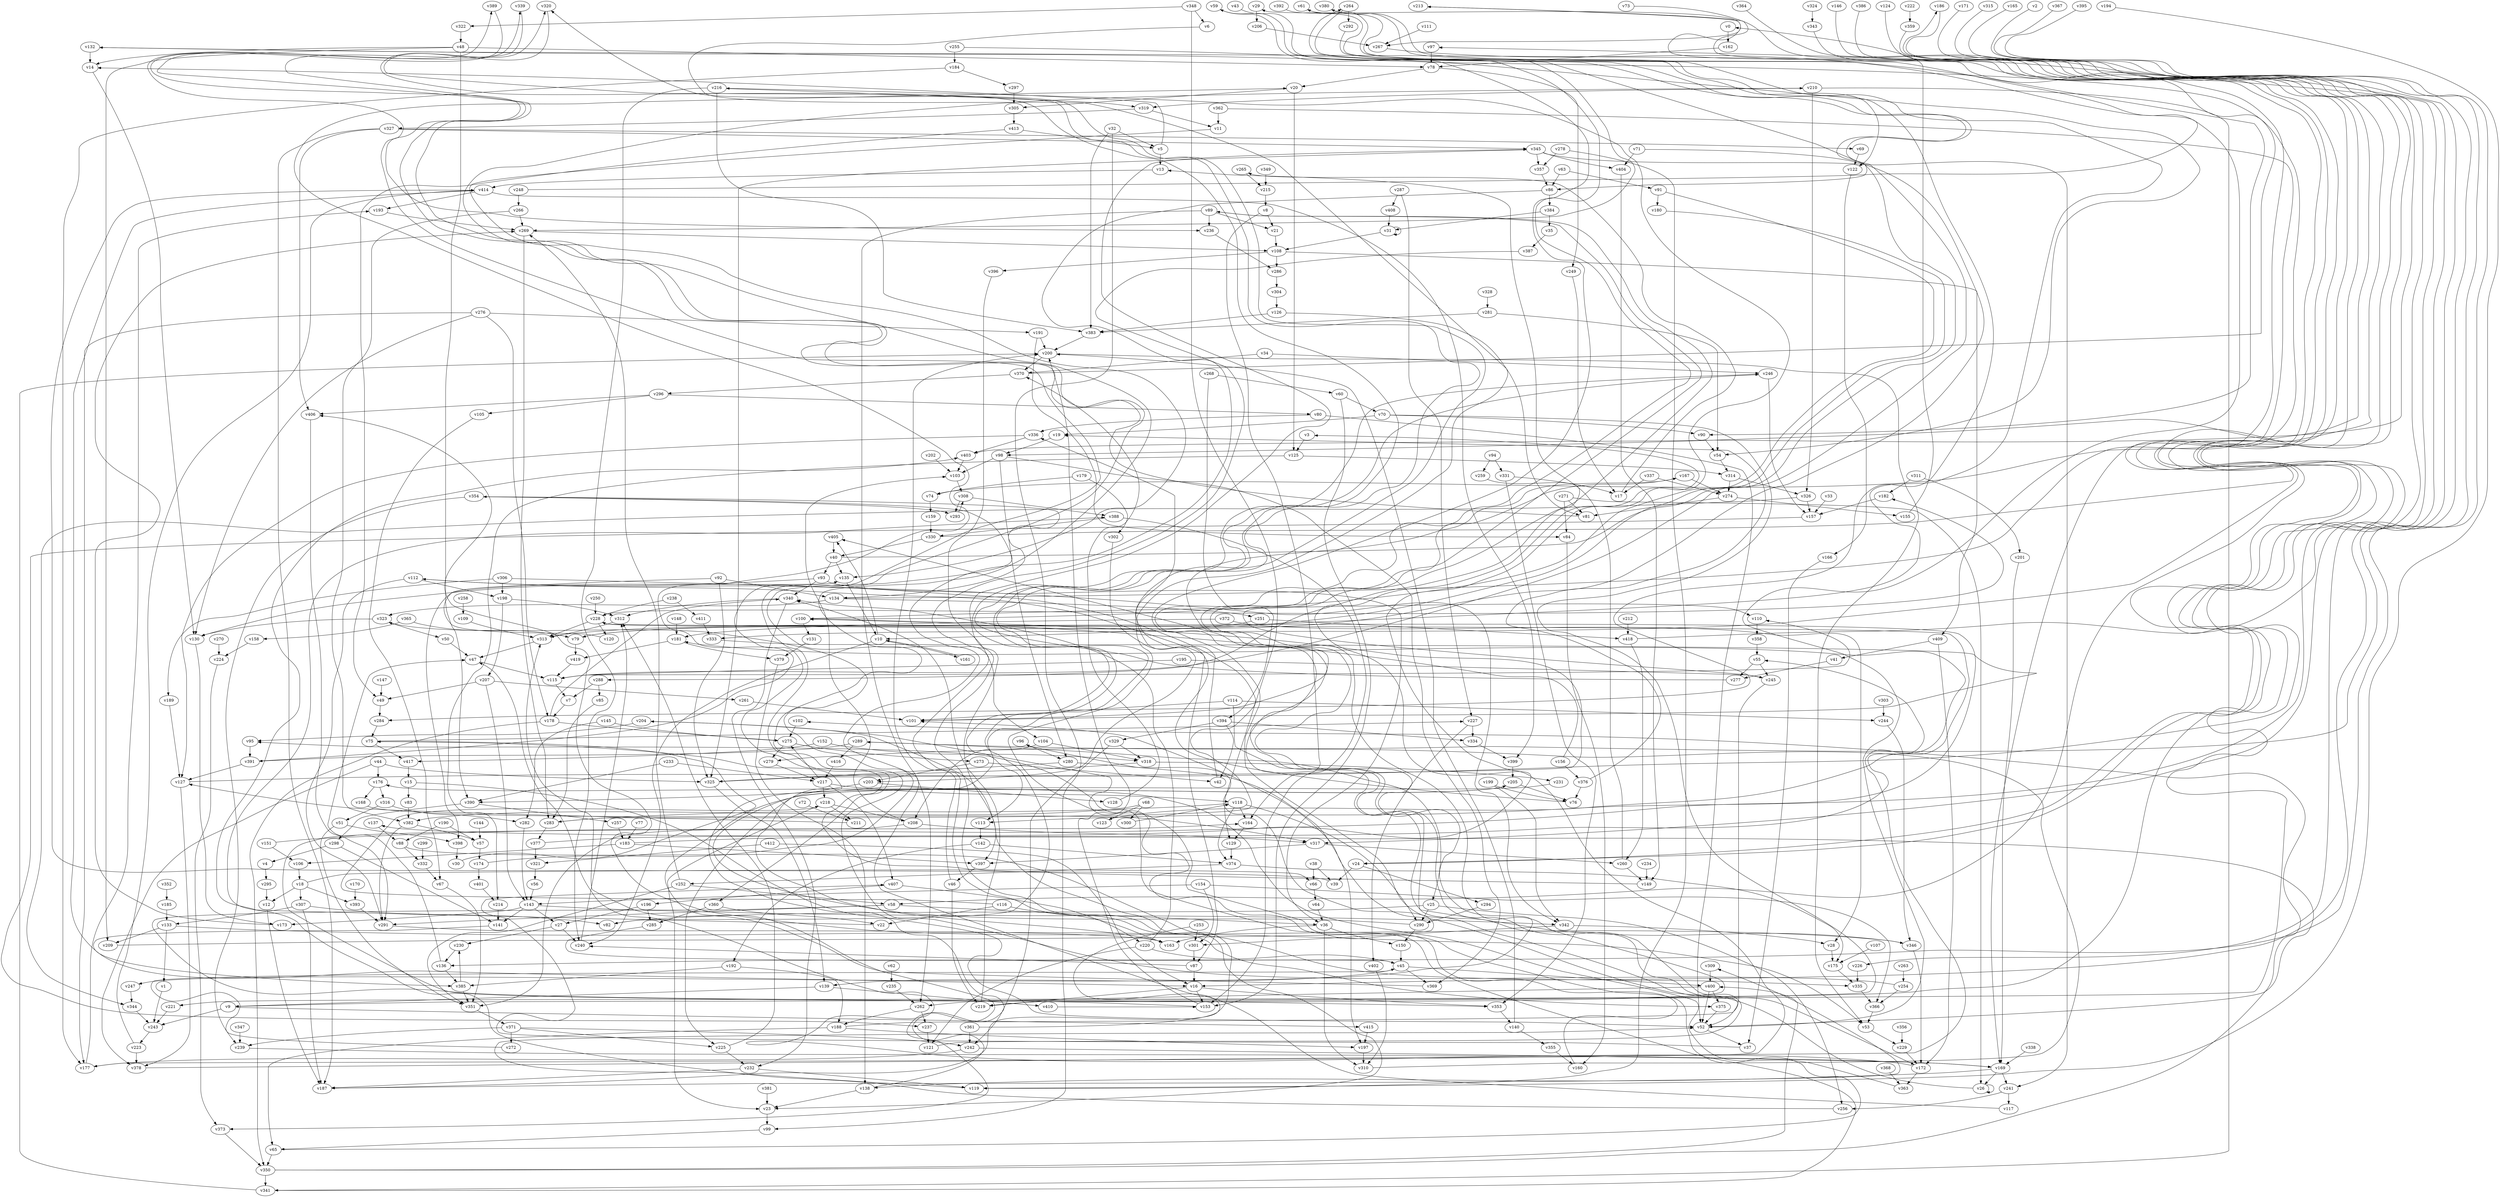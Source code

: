 // Benchmark game 624 - 420 vertices
// time_bound: 167
// targets: v167
digraph G {
    v0 [name="v0", player=0];
    v1 [name="v1", player=0];
    v2 [name="v2", player=0];
    v3 [name="v3", player=1];
    v4 [name="v4", player=1];
    v5 [name="v5", player=1];
    v6 [name="v6", player=0];
    v7 [name="v7", player=1];
    v8 [name="v8", player=0];
    v9 [name="v9", player=1];
    v10 [name="v10", player=1];
    v11 [name="v11", player=1];
    v12 [name="v12", player=1];
    v13 [name="v13", player=1];
    v14 [name="v14", player=0];
    v15 [name="v15", player=0];
    v16 [name="v16", player=1];
    v17 [name="v17", player=1];
    v18 [name="v18", player=1];
    v19 [name="v19", player=1];
    v20 [name="v20", player=1];
    v21 [name="v21", player=1];
    v22 [name="v22", player=1];
    v23 [name="v23", player=1];
    v24 [name="v24", player=1];
    v25 [name="v25", player=1];
    v26 [name="v26", player=0];
    v27 [name="v27", player=1];
    v28 [name="v28", player=1];
    v29 [name="v29", player=1];
    v30 [name="v30", player=0];
    v31 [name="v31", player=1];
    v32 [name="v32", player=1];
    v33 [name="v33", player=0];
    v34 [name="v34", player=0];
    v35 [name="v35", player=0];
    v36 [name="v36", player=1];
    v37 [name="v37", player=0];
    v38 [name="v38", player=1];
    v39 [name="v39", player=0];
    v40 [name="v40", player=1];
    v41 [name="v41", player=0];
    v42 [name="v42", player=0];
    v43 [name="v43", player=0];
    v44 [name="v44", player=0];
    v45 [name="v45", player=0];
    v46 [name="v46", player=0];
    v47 [name="v47", player=0];
    v48 [name="v48", player=1];
    v49 [name="v49", player=0];
    v50 [name="v50", player=0];
    v51 [name="v51", player=0];
    v52 [name="v52", player=0];
    v53 [name="v53", player=1];
    v54 [name="v54", player=1];
    v55 [name="v55", player=0];
    v56 [name="v56", player=1];
    v57 [name="v57", player=1];
    v58 [name="v58", player=1];
    v59 [name="v59", player=0];
    v60 [name="v60", player=0];
    v61 [name="v61", player=0];
    v62 [name="v62", player=0];
    v63 [name="v63", player=0];
    v64 [name="v64", player=0];
    v65 [name="v65", player=1];
    v66 [name="v66", player=0];
    v67 [name="v67", player=1];
    v68 [name="v68", player=0];
    v69 [name="v69", player=1];
    v70 [name="v70", player=0];
    v71 [name="v71", player=1];
    v72 [name="v72", player=0];
    v73 [name="v73", player=0];
    v74 [name="v74", player=0];
    v75 [name="v75", player=1];
    v76 [name="v76", player=0];
    v77 [name="v77", player=0];
    v78 [name="v78", player=0];
    v79 [name="v79", player=0];
    v80 [name="v80", player=0];
    v81 [name="v81", player=1];
    v82 [name="v82", player=0];
    v83 [name="v83", player=0];
    v84 [name="v84", player=0];
    v85 [name="v85", player=1];
    v86 [name="v86", player=1];
    v87 [name="v87", player=0];
    v88 [name="v88", player=1];
    v89 [name="v89", player=0];
    v90 [name="v90", player=0];
    v91 [name="v91", player=1];
    v92 [name="v92", player=1];
    v93 [name="v93", player=0];
    v94 [name="v94", player=0];
    v95 [name="v95", player=1];
    v96 [name="v96", player=1];
    v97 [name="v97", player=0];
    v98 [name="v98", player=0];
    v99 [name="v99", player=0];
    v100 [name="v100", player=1];
    v101 [name="v101", player=0];
    v102 [name="v102", player=1];
    v103 [name="v103", player=1];
    v104 [name="v104", player=0];
    v105 [name="v105", player=1];
    v106 [name="v106", player=1];
    v107 [name="v107", player=0];
    v108 [name="v108", player=0];
    v109 [name="v109", player=1];
    v110 [name="v110", player=0];
    v111 [name="v111", player=1];
    v112 [name="v112", player=0];
    v113 [name="v113", player=1];
    v114 [name="v114", player=1];
    v115 [name="v115", player=1];
    v116 [name="v116", player=0];
    v117 [name="v117", player=0];
    v118 [name="v118", player=0];
    v119 [name="v119", player=1];
    v120 [name="v120", player=0];
    v121 [name="v121", player=0];
    v122 [name="v122", player=0];
    v123 [name="v123", player=0];
    v124 [name="v124", player=0];
    v125 [name="v125", player=1];
    v126 [name="v126", player=0];
    v127 [name="v127", player=1];
    v128 [name="v128", player=0];
    v129 [name="v129", player=0];
    v130 [name="v130", player=1];
    v131 [name="v131", player=0];
    v132 [name="v132", player=1];
    v133 [name="v133", player=0];
    v134 [name="v134", player=0];
    v135 [name="v135", player=1];
    v136 [name="v136", player=1];
    v137 [name="v137", player=0];
    v138 [name="v138", player=1];
    v139 [name="v139", player=0];
    v140 [name="v140", player=0];
    v141 [name="v141", player=0];
    v142 [name="v142", player=0];
    v143 [name="v143", player=1];
    v144 [name="v144", player=0];
    v145 [name="v145", player=0];
    v146 [name="v146", player=1];
    v147 [name="v147", player=0];
    v148 [name="v148", player=0];
    v149 [name="v149", player=1];
    v150 [name="v150", player=0];
    v151 [name="v151", player=1];
    v152 [name="v152", player=0];
    v153 [name="v153", player=0];
    v154 [name="v154", player=0];
    v155 [name="v155", player=0];
    v156 [name="v156", player=0];
    v157 [name="v157", player=0];
    v158 [name="v158", player=0];
    v159 [name="v159", player=0];
    v160 [name="v160", player=0];
    v161 [name="v161", player=0];
    v162 [name="v162", player=1];
    v163 [name="v163", player=1];
    v164 [name="v164", player=1];
    v165 [name="v165", player=1];
    v166 [name="v166", player=1];
    v167 [name="v167", player=1, target=1];
    v168 [name="v168", player=1];
    v169 [name="v169", player=0];
    v170 [name="v170", player=1];
    v171 [name="v171", player=1];
    v172 [name="v172", player=0];
    v173 [name="v173", player=1];
    v174 [name="v174", player=1];
    v175 [name="v175", player=0];
    v176 [name="v176", player=0];
    v177 [name="v177", player=0];
    v178 [name="v178", player=1];
    v179 [name="v179", player=1];
    v180 [name="v180", player=1];
    v181 [name="v181", player=1];
    v182 [name="v182", player=1];
    v183 [name="v183", player=0];
    v184 [name="v184", player=1];
    v185 [name="v185", player=0];
    v186 [name="v186", player=0];
    v187 [name="v187", player=1];
    v188 [name="v188", player=0];
    v189 [name="v189", player=0];
    v190 [name="v190", player=0];
    v191 [name="v191", player=0];
    v192 [name="v192", player=0];
    v193 [name="v193", player=0];
    v194 [name="v194", player=0];
    v195 [name="v195", player=1];
    v196 [name="v196", player=0];
    v197 [name="v197", player=0];
    v198 [name="v198", player=0];
    v199 [name="v199", player=0];
    v200 [name="v200", player=1];
    v201 [name="v201", player=1];
    v202 [name="v202", player=0];
    v203 [name="v203", player=0];
    v204 [name="v204", player=1];
    v205 [name="v205", player=1];
    v206 [name="v206", player=1];
    v207 [name="v207", player=1];
    v208 [name="v208", player=1];
    v209 [name="v209", player=1];
    v210 [name="v210", player=0];
    v211 [name="v211", player=1];
    v212 [name="v212", player=0];
    v213 [name="v213", player=0];
    v214 [name="v214", player=0];
    v215 [name="v215", player=0];
    v216 [name="v216", player=1];
    v217 [name="v217", player=1];
    v218 [name="v218", player=1];
    v219 [name="v219", player=0];
    v220 [name="v220", player=0];
    v221 [name="v221", player=0];
    v222 [name="v222", player=0];
    v223 [name="v223", player=0];
    v224 [name="v224", player=0];
    v225 [name="v225", player=0];
    v226 [name="v226", player=1];
    v227 [name="v227", player=0];
    v228 [name="v228", player=0];
    v229 [name="v229", player=0];
    v230 [name="v230", player=1];
    v231 [name="v231", player=1];
    v232 [name="v232", player=1];
    v233 [name="v233", player=1];
    v234 [name="v234", player=0];
    v235 [name="v235", player=0];
    v236 [name="v236", player=0];
    v237 [name="v237", player=0];
    v238 [name="v238", player=0];
    v239 [name="v239", player=1];
    v240 [name="v240", player=1];
    v241 [name="v241", player=0];
    v242 [name="v242", player=1];
    v243 [name="v243", player=1];
    v244 [name="v244", player=0];
    v245 [name="v245", player=0];
    v246 [name="v246", player=1];
    v247 [name="v247", player=0];
    v248 [name="v248", player=1];
    v249 [name="v249", player=0];
    v250 [name="v250", player=1];
    v251 [name="v251", player=0];
    v252 [name="v252", player=0];
    v253 [name="v253", player=0];
    v254 [name="v254", player=1];
    v255 [name="v255", player=1];
    v256 [name="v256", player=1];
    v257 [name="v257", player=0];
    v258 [name="v258", player=0];
    v259 [name="v259", player=1];
    v260 [name="v260", player=1];
    v261 [name="v261", player=0];
    v262 [name="v262", player=0];
    v263 [name="v263", player=0];
    v264 [name="v264", player=1];
    v265 [name="v265", player=1];
    v266 [name="v266", player=1];
    v267 [name="v267", player=1];
    v268 [name="v268", player=0];
    v269 [name="v269", player=0];
    v270 [name="v270", player=1];
    v271 [name="v271", player=1];
    v272 [name="v272", player=1];
    v273 [name="v273", player=0];
    v274 [name="v274", player=0];
    v275 [name="v275", player=1];
    v276 [name="v276", player=0];
    v277 [name="v277", player=1];
    v278 [name="v278", player=1];
    v279 [name="v279", player=1];
    v280 [name="v280", player=0];
    v281 [name="v281", player=0];
    v282 [name="v282", player=1];
    v283 [name="v283", player=1];
    v284 [name="v284", player=0];
    v285 [name="v285", player=0];
    v286 [name="v286", player=1];
    v287 [name="v287", player=0];
    v288 [name="v288", player=1];
    v289 [name="v289", player=1];
    v290 [name="v290", player=0];
    v291 [name="v291", player=1];
    v292 [name="v292", player=0];
    v293 [name="v293", player=1];
    v294 [name="v294", player=0];
    v295 [name="v295", player=1];
    v296 [name="v296", player=0];
    v297 [name="v297", player=0];
    v298 [name="v298", player=0];
    v299 [name="v299", player=0];
    v300 [name="v300", player=0];
    v301 [name="v301", player=1];
    v302 [name="v302", player=0];
    v303 [name="v303", player=1];
    v304 [name="v304", player=1];
    v305 [name="v305", player=0];
    v306 [name="v306", player=0];
    v307 [name="v307", player=0];
    v308 [name="v308", player=1];
    v309 [name="v309", player=1];
    v310 [name="v310", player=1];
    v311 [name="v311", player=1];
    v312 [name="v312", player=1];
    v313 [name="v313", player=0];
    v314 [name="v314", player=1];
    v315 [name="v315", player=1];
    v316 [name="v316", player=0];
    v317 [name="v317", player=1];
    v318 [name="v318", player=1];
    v319 [name="v319", player=0];
    v320 [name="v320", player=0];
    v321 [name="v321", player=1];
    v322 [name="v322", player=1];
    v323 [name="v323", player=1];
    v324 [name="v324", player=0];
    v325 [name="v325", player=1];
    v326 [name="v326", player=1];
    v327 [name="v327", player=0];
    v328 [name="v328", player=1];
    v329 [name="v329", player=1];
    v330 [name="v330", player=0];
    v331 [name="v331", player=1];
    v332 [name="v332", player=1];
    v333 [name="v333", player=0];
    v334 [name="v334", player=1];
    v335 [name="v335", player=1];
    v336 [name="v336", player=0];
    v337 [name="v337", player=0];
    v338 [name="v338", player=0];
    v339 [name="v339", player=0];
    v340 [name="v340", player=0];
    v341 [name="v341", player=0];
    v342 [name="v342", player=1];
    v343 [name="v343", player=0];
    v344 [name="v344", player=1];
    v345 [name="v345", player=1];
    v346 [name="v346", player=1];
    v347 [name="v347", player=1];
    v348 [name="v348", player=0];
    v349 [name="v349", player=1];
    v350 [name="v350", player=0];
    v351 [name="v351", player=0];
    v352 [name="v352", player=1];
    v353 [name="v353", player=0];
    v354 [name="v354", player=1];
    v355 [name="v355", player=0];
    v356 [name="v356", player=0];
    v357 [name="v357", player=0];
    v358 [name="v358", player=0];
    v359 [name="v359", player=0];
    v360 [name="v360", player=0];
    v361 [name="v361", player=1];
    v362 [name="v362", player=1];
    v363 [name="v363", player=0];
    v364 [name="v364", player=0];
    v365 [name="v365", player=1];
    v366 [name="v366", player=0];
    v367 [name="v367", player=1];
    v368 [name="v368", player=1];
    v369 [name="v369", player=0];
    v370 [name="v370", player=0];
    v371 [name="v371", player=1];
    v372 [name="v372", player=1];
    v373 [name="v373", player=0];
    v374 [name="v374", player=1];
    v375 [name="v375", player=1];
    v376 [name="v376", player=1];
    v377 [name="v377", player=0];
    v378 [name="v378", player=0];
    v379 [name="v379", player=1];
    v380 [name="v380", player=1];
    v381 [name="v381", player=0];
    v382 [name="v382", player=1];
    v383 [name="v383", player=1];
    v384 [name="v384", player=0];
    v385 [name="v385", player=1];
    v386 [name="v386", player=1];
    v387 [name="v387", player=1];
    v388 [name="v388", player=0];
    v389 [name="v389", player=1];
    v390 [name="v390", player=1];
    v391 [name="v391", player=1];
    v392 [name="v392", player=0];
    v393 [name="v393", player=1];
    v394 [name="v394", player=0];
    v395 [name="v395", player=0];
    v396 [name="v396", player=0];
    v397 [name="v397", player=0];
    v398 [name="v398", player=0];
    v399 [name="v399", player=1];
    v400 [name="v400", player=0];
    v401 [name="v401", player=1];
    v402 [name="v402", player=1];
    v403 [name="v403", player=1];
    v404 [name="v404", player=1];
    v405 [name="v405", player=1];
    v406 [name="v406", player=0];
    v407 [name="v407", player=0];
    v408 [name="v408", player=0];
    v409 [name="v409", player=0];
    v410 [name="v410", player=0];
    v411 [name="v411", player=1];
    v412 [name="v412", player=1];
    v413 [name="v413", player=0];
    v414 [name="v414", player=1];
    v415 [name="v415", player=1];
    v416 [name="v416", player=1];
    v417 [name="v417", player=0];
    v418 [name="v418", player=1];
    v419 [name="v419", player=1];

    v0 -> v162;
    v1 -> v243;
    v2 -> v16 [constraint="t mod 4 == 2"];
    v3 -> v125;
    v4 -> v295;
    v5 -> v14 [constraint="t < 14"];
    v6 -> v203 [constraint="t >= 4"];
    v7 -> v178;
    v8 -> v21;
    v9 -> v415 [constraint="t >= 3"];
    v10 -> v405 [constraint="t < 6"];
    v11 -> v135 [constraint="t < 15"];
    v12 -> v187;
    v13 -> v414;
    v14 -> v130;
    v15 -> v52 [constraint="t mod 3 == 2"];
    v16 -> v219;
    v17 -> v265 [constraint="t >= 1"];
    v18 -> v66 [constraint="t < 14"];
    v19 -> v98;
    v20 -> v305;
    v21 -> v108;
    v22 -> v403 [constraint="t >= 2"];
    v23 -> v99;
    v24 -> v39;
    v25 -> v290;
    v26 -> v59 [constraint="t mod 5 == 0"];
    v27 -> v230;
    v28 -> v175;
    v29 -> v206;
    v30 -> v75 [constraint="t mod 3 == 1"];
    v31 -> v108;
    v32 -> v99;
    v33 -> v157;
    v34 -> v370;
    v35 -> v387;
    v36 -> v163;
    v37 -> v407 [constraint="t < 12"];
    v38 -> v39;
    v39 -> v414 [constraint="t mod 3 == 0"];
    v40 -> v264 [constraint="t mod 2 == 0"];
    v41 -> v277;
    v42 -> v336;
    v43 -> v269 [constraint="t < 11"];
    v44 -> v378;
    v45 -> v139;
    v46 -> v200;
    v47 -> v115;
    v48 -> v209;
    v49 -> v284;
    v50 -> v47;
    v51 -> v351;
    v52 -> v137 [constraint="t >= 3"];
    v53 -> v229;
    v54 -> v314;
    v55 -> v277;
    v56 -> v143;
    v57 -> v174;
    v58 -> v353 [constraint="t < 8"];
    v59 -> v346 [constraint="t >= 5"];
    v60 -> v70;
    v61 -> v284 [constraint="t < 12"];
    v62 -> v235;
    v63 -> v86;
    v64 -> v36;
    v65 -> v95 [constraint="t mod 3 == 0"];
    v66 -> v64;
    v67 -> v351;
    v68 -> v382;
    v69 -> v122;
    v70 -> v219 [constraint="t mod 3 == 0"];
    v71 -> v79 [constraint="t < 9"];
    v72 -> v211;
    v73 -> v333 [constraint="t >= 3"];
    v74 -> v159;
    v75 -> v227 [constraint="t >= 1"];
    v76 -> v112 [constraint="t >= 2"];
    v77 -> v183;
    v78 -> v249;
    v79 -> v419;
    v80 -> v336;
    v81 -> v339 [constraint="t mod 5 == 2"];
    v82 -> v320 [constraint="t mod 4 == 1"];
    v83 -> v382;
    v84 -> v160;
    v85 -> v283;
    v86 -> v375 [constraint="t >= 1"];
    v87 -> v240 [constraint="t >= 2"];
    v88 -> v335 [constraint="t >= 5"];
    v89 -> v219 [constraint="t mod 5 == 4"];
    v90 -> v54;
    v91 -> v100 [constraint="t mod 2 == 0"];
    v92 -> v398;
    v93 -> v130;
    v94 -> v259;
    v95 -> v391;
    v96 -> v280;
    v97 -> v78;
    v98 -> v369;
    v99 -> v65;
    v100 -> v110 [constraint="t >= 4"];
    v101 -> v405 [constraint="t >= 2"];
    v102 -> v275;
    v103 -> v308;
    v104 -> v208;
    v105 -> v67;
    v106 -> v18;
    v107 -> v175;
    v108 -> v409;
    v109 -> v313;
    v110 -> v358;
    v111 -> v267;
    v112 -> v291;
    v113 -> v142;
    v114 -> v172 [constraint="t mod 3 == 0"];
    v115 -> v110 [constraint="t mod 2 == 1"];
    v116 -> v218 [constraint="t < 13"];
    v117 -> v210 [constraint="t mod 4 == 3"];
    v118 -> v290;
    v119 -> v52 [constraint="t mod 2 == 1"];
    v120 -> v135 [constraint="t < 7"];
    v121 -> v167 [constraint="t mod 5 == 2"];
    v122 -> v166;
    v123 -> v228 [constraint="t mod 5 == 4"];
    v124 -> v221 [constraint="t < 11"];
    v125 -> v314;
    v126 -> v81;
    v127 -> v186 [constraint="t < 12"];
    v128 -> v370;
    v129 -> v374;
    v130 -> v173;
    v131 -> v379;
    v132 -> v169 [constraint="t mod 5 == 3"];
    v133 -> v1;
    v134 -> v213 [constraint="t < 9"];
    v135 -> v10;
    v136 -> v47;
    v137 -> v88;
    v138 -> v205 [constraint="t >= 3"];
    v139 -> v410;
    v140 -> v200;
    v141 -> v385 [constraint="t mod 2 == 0"];
    v142 -> v374;
    v143 -> v173;
    v144 -> v57;
    v145 -> v282;
    v146 -> v24 [constraint="t >= 3"];
    v147 -> v49;
    v148 -> v181;
    v149 -> v389 [constraint="t < 6"];
    v150 -> v45;
    v151 -> v228 [constraint="t >= 1"];
    v152 -> v417;
    v153 -> v164 [constraint="t < 13"];
    v154 -> v366;
    v155 -> v0;
    v156 -> v100 [constraint="t >= 4"];
    v157 -> v237 [constraint="t mod 2 == 0"];
    v158 -> v224;
    v159 -> v330;
    v160 -> v204 [constraint="t mod 4 == 2"];
    v161 -> v10 [constraint="t mod 4 == 2"];
    v162 -> v78;
    v163 -> v75 [constraint="t < 8"];
    v164 -> v129;
    v165 -> v226 [constraint="t >= 2"];
    v166 -> v37;
    v167 -> v247 [constraint="t mod 5 == 4"];
    v168 -> v317 [constraint="t mod 3 == 0"];
    v169 -> v138;
    v170 -> v393;
    v171 -> v113 [constraint="t < 6"];
    v172 -> v47 [constraint="t mod 2 == 1"];
    v173 -> v269 [constraint="t < 7"];
    v174 -> v323 [constraint="t mod 5 == 2"];
    v175 -> v335;
    v176 -> v316;
    v177 -> v216 [constraint="t < 7"];
    v178 -> v350;
    v179 -> v302;
    v180 -> v79 [constraint="t >= 5"];
    v181 -> v419;
    v182 -> v157;
    v183 -> v181 [constraint="t >= 3"];
    v184 -> v297;
    v185 -> v133;
    v186 -> v403 [constraint="t >= 1"];
    v187 -> v309 [constraint="t >= 5"];
    v188 -> v101 [constraint="t mod 3 == 0"];
    v189 -> v127;
    v190 -> v88;
    v191 -> v84 [constraint="t < 9"];
    v192 -> v188;
    v193 -> v269;
    v194 -> v119 [constraint="t < 14"];
    v195 -> v115;
    v196 -> v27;
    v197 -> v310;
    v198 -> v207;
    v199 -> v342;
    v200 -> v53;
    v201 -> v169;
    v202 -> v103;
    v203 -> v128;
    v204 -> v95;
    v205 -> v76;
    v206 -> v267;
    v207 -> v49;
    v208 -> v351;
    v209 -> v96 [constraint="t < 5"];
    v210 -> v319;
    v211 -> v127 [constraint="t < 7"];
    v212 -> v418;
    v213 -> v267 [constraint="t mod 5 == 0"];
    v214 -> v141;
    v215 -> v8;
    v216 -> v319;
    v217 -> v118;
    v218 -> v211;
    v219 -> v340;
    v220 -> v121;
    v221 -> v243;
    v222 -> v359;
    v223 -> v378;
    v224 -> v373;
    v225 -> v312;
    v226 -> v335;
    v227 -> v334;
    v228 -> v182 [constraint="t < 7"];
    v229 -> v172;
    v230 -> v136;
    v231 -> v373 [constraint="t < 9"];
    v232 -> v119;
    v233 -> v390;
    v234 -> v149;
    v235 -> v262;
    v236 -> v286 [constraint="t >= 2"];
    v237 -> v121;
    v238 -> v411;
    v239 -> v169 [constraint="t >= 1"];
    v240 -> v312;
    v241 -> v117;
    v242 -> v169;
    v243 -> v223;
    v244 -> v346;
    v245 -> v89 [constraint="t mod 2 == 0"];
    v246 -> v113 [constraint="t mod 5 == 4"];
    v247 -> v344;
    v248 -> v380 [constraint="t >= 4"];
    v249 -> v17;
    v250 -> v228;
    v251 -> v10;
    v252 -> v58;
    v253 -> v187 [constraint="t >= 3"];
    v254 -> v354 [constraint="t >= 1"];
    v255 -> v54 [constraint="t >= 1"];
    v256 -> v388 [constraint="t mod 5 == 2"];
    v257 -> v183;
    v258 -> v109;
    v259 -> v288 [constraint="t mod 3 == 1"];
    v260 -> v13;
    v261 -> v101;
    v262 -> v237;
    v263 -> v254;
    v264 -> v86 [constraint="t >= 3"];
    v265 -> v215;
    v266 -> v269;
    v267 -> v90 [constraint="t mod 5 == 1"];
    v268 -> v394;
    v269 -> v283;
    v270 -> v224;
    v271 -> v26;
    v272 -> v45 [constraint="t mod 4 == 1"];
    v273 -> v42;
    v274 -> v155;
    v275 -> v273;
    v276 -> v178;
    v277 -> v246 [constraint="t mod 4 == 1"];
    v278 -> v119;
    v279 -> v217;
    v280 -> v325;
    v281 -> v383;
    v282 -> v143;
    v283 -> v112 [constraint="t >= 2"];
    v284 -> v75;
    v285 -> v45 [constraint="t >= 1"];
    v286 -> v304;
    v287 -> v408;
    v288 -> v85;
    v289 -> v416;
    v290 -> v205 [constraint="t >= 1"];
    v291 -> v163 [constraint="t >= 1"];
    v292 -> v115 [constraint="t mod 3 == 0"];
    v293 -> v308;
    v294 -> v290;
    v295 -> v12;
    v296 -> v406;
    v297 -> v305;
    v298 -> v141;
    v299 -> v332;
    v300 -> v118 [constraint="t mod 3 == 0"];
    v301 -> v87;
    v302 -> v87;
    v303 -> v244;
    v304 -> v126;
    v305 -> v413;
    v306 -> v342;
    v307 -> v133;
    v308 -> v293;
    v309 -> v400;
    v310 -> v289 [constraint="t mod 2 == 0"];
    v311 -> v182;
    v312 -> v313;
    v313 -> v61 [constraint="t >= 5"];
    v314 -> v274;
    v315 -> v317 [constraint="t >= 3"];
    v316 -> v282;
    v317 -> v260;
    v318 -> v325;
    v319 -> v327;
    v320 -> v390 [constraint="t < 5"];
    v321 -> v56;
    v322 -> v48;
    v323 -> v50;
    v324 -> v343;
    v325 -> v100 [constraint="t mod 2 == 1"];
    v326 -> v344 [constraint="t >= 3"];
    v327 -> v187;
    v328 -> v281;
    v329 -> v318;
    v330 -> v132 [constraint="t >= 3"];
    v331 -> v353;
    v332 -> v67;
    v333 -> v101 [constraint="t mod 5 == 2"];
    v334 -> v399;
    v335 -> v366;
    v336 -> v127;
    v337 -> v17;
    v338 -> v169;
    v339 -> v360 [constraint="t >= 1"];
    v340 -> v232;
    v341 -> v320 [constraint="t >= 4"];
    v342 -> v301;
    v343 -> v98 [constraint="t >= 1"];
    v344 -> v243;
    v345 -> v404;
    v346 -> v406 [constraint="t mod 2 == 0"];
    v347 -> v239;
    v348 -> v6;
    v349 -> v215;
    v350 -> v102 [constraint="t >= 3"];
    v351 -> v371;
    v352 -> v185;
    v353 -> v140;
    v354 -> v134 [constraint="t < 11"];
    v355 -> v160;
    v356 -> v229;
    v357 -> v86;
    v358 -> v55;
    v359 -> v9 [constraint="t >= 2"];
    v360 -> v22;
    v361 -> v345 [constraint="t < 8"];
    v362 -> v74 [constraint="t < 7"];
    v363 -> v176 [constraint="t < 10"];
    v364 -> v58 [constraint="t < 8"];
    v365 -> v158;
    v366 -> v53;
    v367 -> v279 [constraint="t < 15"];
    v368 -> v363;
    v369 -> v313 [constraint="t >= 5"];
    v370 -> v29 [constraint="t < 8"];
    v371 -> v272;
    v372 -> v181;
    v373 -> v350;
    v374 -> v252;
    v375 -> v52;
    v376 -> v19 [constraint="t >= 4"];
    v377 -> v3 [constraint="t >= 5"];
    v378 -> v55 [constraint="t < 11"];
    v379 -> v138;
    v380 -> v52 [constraint="t mod 3 == 1"];
    v381 -> v23;
    v382 -> v57;
    v383 -> v200;
    v384 -> v35;
    v385 -> v351;
    v386 -> v24 [constraint="t < 5"];
    v387 -> v23 [constraint="t mod 2 == 1"];
    v388 -> v330;
    v389 -> v236 [constraint="t < 13"];
    v390 -> v298;
    v391 -> v20 [constraint="t mod 5 == 3"];
    v392 -> v122 [constraint="t >= 1"];
    v393 -> v291;
    v394 -> v329;
    v395 -> v136 [constraint="t >= 1"];
    v396 -> v104;
    v397 -> v46;
    v398 -> v30;
    v399 -> v205;
    v400 -> v375;
    v401 -> v214;
    v402 -> v310;
    v403 -> v103;
    v404 -> v149;
    v405 -> v40;
    v406 -> v291;
    v407 -> v196;
    v408 -> v31;
    v409 -> v172;
    v410 -> v153 [constraint="t < 6"];
    v411 -> v333;
    v412 -> v321;
    v413 -> v5;
    v414 -> v16 [constraint="t >= 4"];
    v415 -> v197;
    v416 -> v217;
    v417 -> v15;
    v418 -> v97 [constraint="t < 10"];
    v419 -> v115;
    v75 -> v417;
    v104 -> v318;
    v198 -> v312;
    v134 -> v251;
    v88 -> v332;
    v115 -> v7;
    v169 -> v26;
    v93 -> v36;
    v360 -> v285;
    v274 -> v81;
    v10 -> v240;
    v388 -> v153;
    v34 -> v246;
    v362 -> v11;
    v178 -> v340;
    v227 -> v402;
    v60 -> v153;
    v31 -> v31;
    v40 -> v135;
    v98 -> v103;
    v220 -> v340;
    v40 -> v93;
    v253 -> v301;
    v336 -> v403;
    v271 -> v81;
    v94 -> v331;
    v316 -> v51;
    v390 -> v257;
    v136 -> v385;
    v9 -> v243;
    v140 -> v355;
    v329 -> v242;
    v394 -> v42;
    v183 -> v106;
    v278 -> v357;
    v217 -> v275;
    v195 -> v245;
    v365 -> v79;
    v271 -> v84;
    v153 -> v200;
    v100 -> v131;
    v337 -> v274;
    v36 -> v310;
    v169 -> v241;
    v143 -> v141;
    v143 -> v27;
    v91 -> v180;
    v289 -> v25;
    v188 -> v65;
    v372 -> v28;
    v225 -> v232;
    v93 -> v340;
    v264 -> v292;
    v327 -> v406;
    v283 -> v377;
    v248 -> v266;
    v385 -> v230;
    v89 -> v21;
    v18 -> v393;
    v151 -> v106;
    v116 -> v22;
    v177 -> v193;
    v68 -> v123;
    v138 -> v23;
    v371 -> v242;
    v306 -> v189;
    v18 -> v12;
    v26 -> v26;
    v112 -> v198;
    v134 -> v323;
    v208 -> v103;
    v394 -> v334;
    v78 -> v20;
    v133 -> v209;
    v276 -> v130;
    v268 -> v60;
    v24 -> v294;
    v114 -> v244;
    v407 -> v220;
    v228 -> v313;
    v350 -> v400;
    v46 -> v219;
    v87 -> v16;
    v254 -> v366;
    v280 -> v197;
    v384 -> v31;
    v345 -> v325;
    v5 -> v13;
    v346 -> v172;
    v341 -> v200;
    v188 -> v197;
    v350 -> v341;
    v276 -> v191;
    v354 -> v239;
    v15 -> v83;
    v45 -> v369;
    v70 -> v90;
    v127 -> v378;
    v118 -> v164;
    v306 -> v198;
    v36 -> v150;
    v48 -> v390;
    v370 -> v296;
    v207 -> v143;
    v296 -> v80;
    v374 -> v175;
    v51 -> v398;
    v233 -> v217;
    v38 -> v66;
    v376 -> v76;
    v48 -> v14;
    v414 -> v399;
    v289 -> v391;
    v196 -> v285;
    v275 -> v279;
    v108 -> v286;
    v191 -> v200;
    v342 -> v28;
    v371 -> v239;
    v145 -> v275;
    v319 -> v11;
    v32 -> v383;
    v18 -> v307;
    v252 -> v269;
    v32 -> v5;
    v307 -> v82;
    v377 -> v321;
    v238 -> v228;
    v371 -> v225;
    v92 -> v325;
    v199 -> v76;
    v317 -> v397;
    v68 -> v300;
    v311 -> v201;
    v266 -> v382;
    v116 -> v163;
    v218 -> v23;
    v269 -> v108;
    v58 -> v291;
    v348 -> v322;
    v217 -> v218;
    v154 -> v143;
    v218 -> v208;
    v208 -> v317;
    v252 -> v351;
    v118 -> v374;
    v65 -> v350;
    v412 -> v16;
    v126 -> v383;
    v281 -> v54;
    v340 -> v312;
    v204 -> v397;
    v354 -> v293;
    v413 -> v49;
    v307 -> v187;
    v251 -> v418;
    v325 -> v139;
    v176 -> v168;
    v142 -> v192;
    v298 -> v4;
    v331 -> v17;
    v55 -> v245;
    v58 -> v36;
    v71 -> v404;
    v391 -> v127;
    v418 -> v260;
    v203 -> v225;
    v232 -> v187;
    v323 -> v130;
    v223 -> v414;
    v139 -> v9;
    v242 -> v177;
    v200 -> v370;
    v114 -> v101;
    v152 -> v318;
    v44 -> v176;
    v245 -> v52;
    v348 -> v129;
    v400 -> v262;
    v25 -> v82;
    v296 -> v105;
    v181 -> v379;
    v400 -> v52;
    v86 -> v384;
    v330 -> v40;
    v314 -> v326;
    v260 -> v149;
    v20 -> v125;
    v192 -> v385;
    v241 -> v256;
    v108 -> v396;
    v313 -> v47;
    v216 -> v240;
    v207 -> v261;
    v70 -> v19;
    v246 -> v157;
    v25 -> v256;
    v228 -> v120;
    v178 -> v275;
    v273 -> v203;
    v89 -> v236;
    v143 -> v342;
    v190 -> v57;
    v183 -> v397;
    v276 -> v177;
    v217 -> v407;
    v10 -> v161;
    v409 -> v41;
    v132 -> v14;
    v45 -> v400;
    v345 -> v357;
    v262 -> v188;
    v27 -> v240;
    v255 -> v184;
    v210 -> v341;
    v52 -> v37;
    v48 -> v78;
    v290 -> v150;
    v133 -> v53;
    v44 -> v325;
    v287 -> v227;
    v98 -> v280;
    v361 -> v242;
    v63 -> v91;
    v288 -> v7;
    v345 -> v241;
    v220 -> v45;
    v326 -> v157;
    v318 -> v231;
    v414 -> v193;
    v327 -> v69;
    v16 -> v153;
    v156 -> v376;
    v167 -> v274;
    v16 -> v353;
    v184 -> v177;
    v210 -> v326;
    v80 -> v52;
    v179 -> v74;
    v382 -> v291;
    v125 -> v214;
    v216 -> v383;
    v154 -> v301;
    v308 -> v388;
    v8 -> v164;
    v92 -> v134;
    v172 -> v363;
    v118 -> v283;
    v327 -> v345;
    v89 -> v262;
    v174 -> v401;
}

